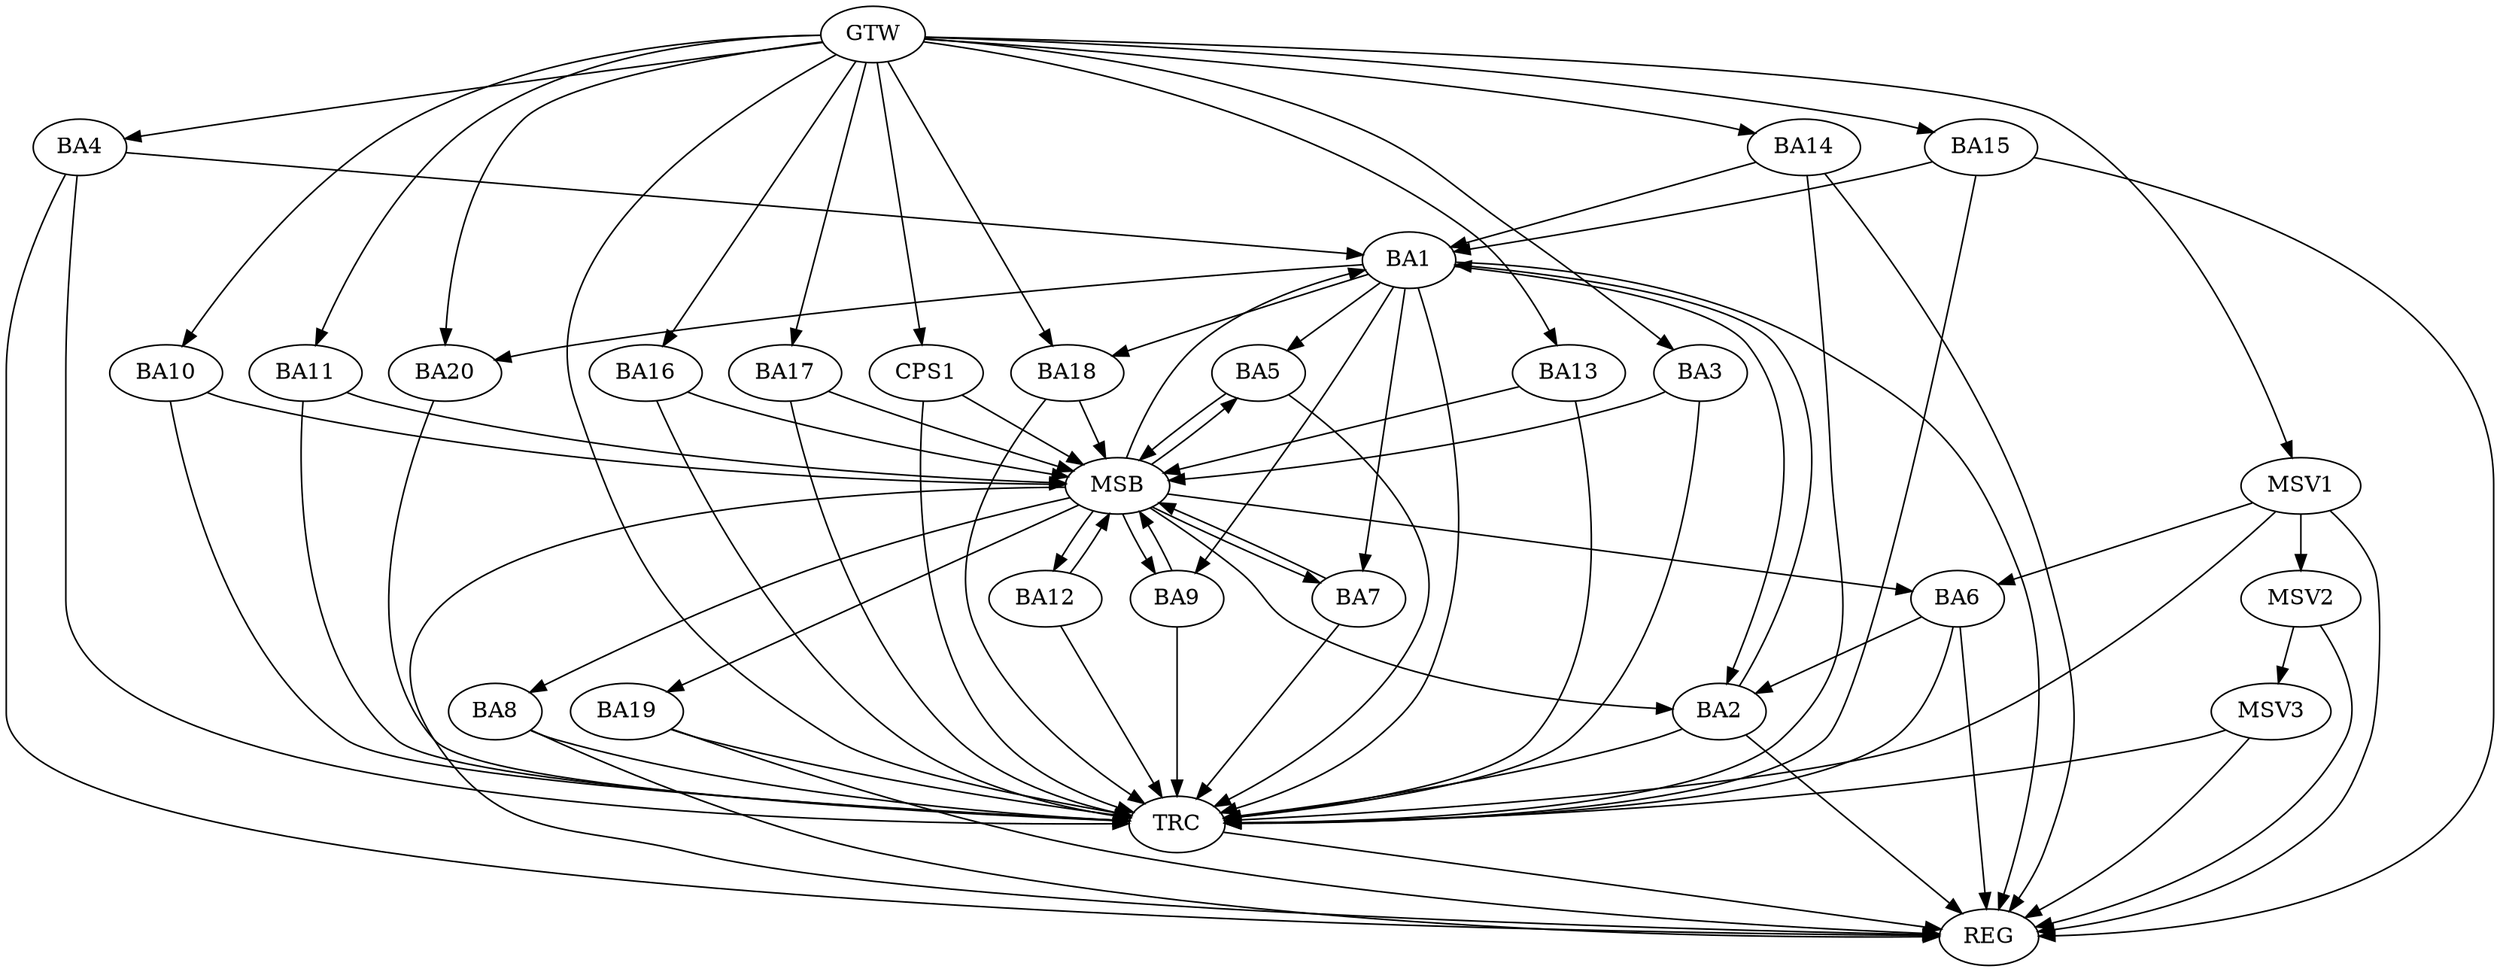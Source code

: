 strict digraph G {
  BA1 [ label="BA1" ];
  BA2 [ label="BA2" ];
  BA3 [ label="BA3" ];
  BA4 [ label="BA4" ];
  BA5 [ label="BA5" ];
  BA6 [ label="BA6" ];
  BA7 [ label="BA7" ];
  BA8 [ label="BA8" ];
  BA9 [ label="BA9" ];
  BA10 [ label="BA10" ];
  BA11 [ label="BA11" ];
  BA12 [ label="BA12" ];
  BA13 [ label="BA13" ];
  BA14 [ label="BA14" ];
  BA15 [ label="BA15" ];
  BA16 [ label="BA16" ];
  BA17 [ label="BA17" ];
  BA18 [ label="BA18" ];
  BA19 [ label="BA19" ];
  BA20 [ label="BA20" ];
  CPS1 [ label="CPS1" ];
  GTW [ label="GTW" ];
  REG [ label="REG" ];
  MSB [ label="MSB" ];
  TRC [ label="TRC" ];
  MSV1 [ label="MSV1" ];
  MSV2 [ label="MSV2" ];
  MSV3 [ label="MSV3" ];
  BA1 -> BA2;
  BA2 -> BA1;
  BA4 -> BA1;
  BA6 -> BA2;
  BA14 -> BA1;
  BA15 -> BA1;
  GTW -> BA3;
  GTW -> BA4;
  GTW -> BA10;
  GTW -> BA11;
  GTW -> BA13;
  GTW -> BA14;
  GTW -> BA15;
  GTW -> BA16;
  GTW -> BA17;
  GTW -> BA18;
  GTW -> BA20;
  GTW -> CPS1;
  BA1 -> REG;
  BA2 -> REG;
  BA4 -> REG;
  BA6 -> REG;
  BA8 -> REG;
  BA14 -> REG;
  BA15 -> REG;
  BA19 -> REG;
  BA3 -> MSB;
  MSB -> BA2;
  MSB -> REG;
  BA5 -> MSB;
  BA7 -> MSB;
  BA9 -> MSB;
  MSB -> BA1;
  BA10 -> MSB;
  MSB -> BA6;
  BA11 -> MSB;
  MSB -> BA8;
  BA12 -> MSB;
  BA13 -> MSB;
  BA16 -> MSB;
  MSB -> BA7;
  BA17 -> MSB;
  BA18 -> MSB;
  CPS1 -> MSB;
  MSB -> BA19;
  MSB -> BA9;
  MSB -> BA5;
  MSB -> BA12;
  BA1 -> TRC;
  BA2 -> TRC;
  BA3 -> TRC;
  BA4 -> TRC;
  BA5 -> TRC;
  BA6 -> TRC;
  BA7 -> TRC;
  BA8 -> TRC;
  BA9 -> TRC;
  BA10 -> TRC;
  BA11 -> TRC;
  BA12 -> TRC;
  BA13 -> TRC;
  BA14 -> TRC;
  BA15 -> TRC;
  BA16 -> TRC;
  BA17 -> TRC;
  BA18 -> TRC;
  BA19 -> TRC;
  BA20 -> TRC;
  CPS1 -> TRC;
  GTW -> TRC;
  TRC -> REG;
  BA1 -> BA5;
  BA1 -> BA7;
  BA1 -> BA9;
  BA1 -> BA18;
  BA1 -> BA20;
  MSV1 -> BA6;
  GTW -> MSV1;
  MSV1 -> REG;
  MSV1 -> TRC;
  MSV1 -> MSV2;
  MSV2 -> REG;
  MSV2 -> MSV3;
  MSV3 -> REG;
  MSV3 -> TRC;
}
